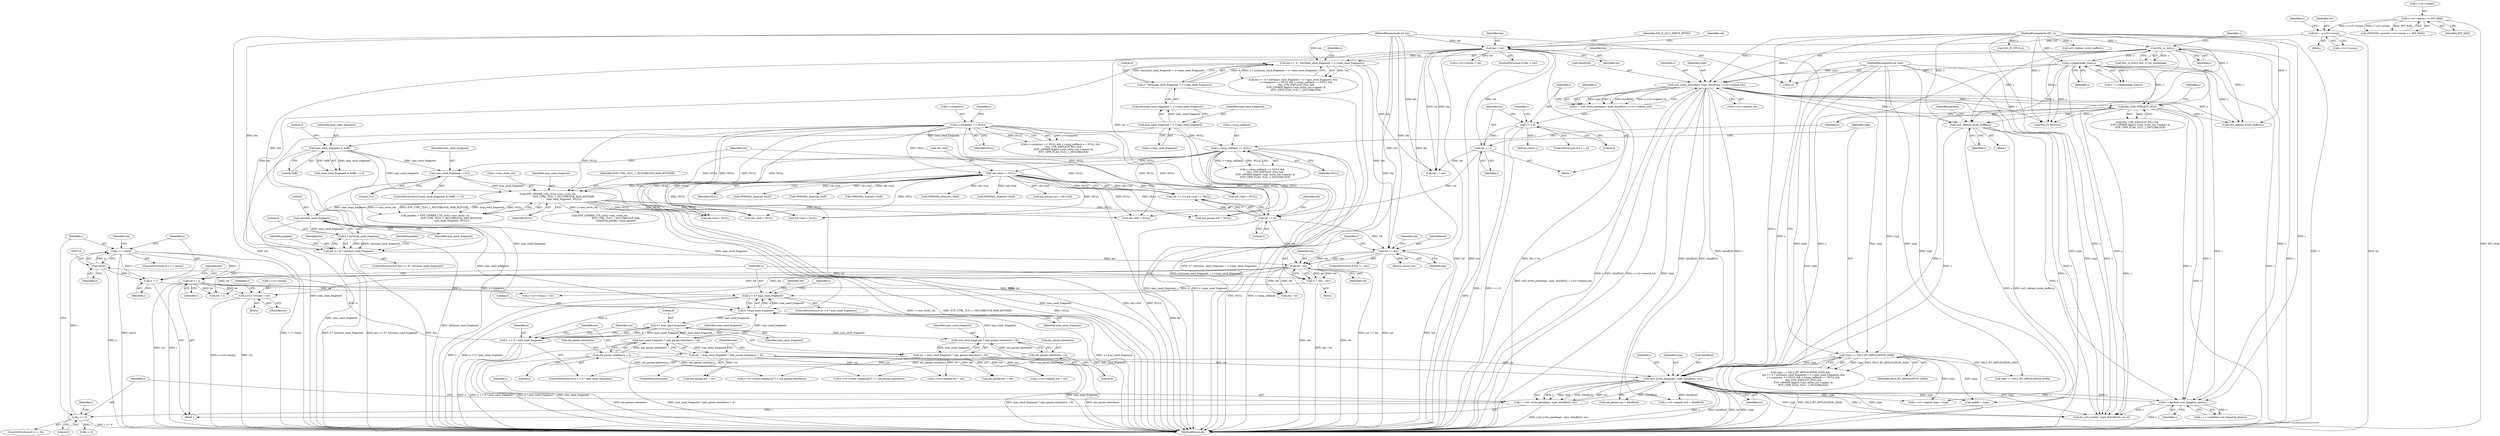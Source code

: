 digraph "0_openssl_77c77f0a1b9f15b869ca3342186dfbedd1119d0e@pointer" {
"1000416" [label="(Call,s->s3->wnum = tot)"];
"1000734" [label="(Call,tot += i)"];
"1000712" [label="(Call,i == (int)n)"];
"1000673" [label="(Call,i <= 0)"];
"1000662" [label="(Call,i = ssl3_write_pending(s, type, &buf[tot], nw))"];
"1000664" [label="(Call,ssl3_write_pending(s, type, &buf[tot], nw))"];
"1000178" [label="(Call,s->handshake_func(s))"];
"1000169" [label="(Call,SSL_in_init(s))"];
"1000117" [label="(MethodParameterIn,SSL *s)"];
"1000310" [label="(Call,ssl3_release_write_buffer(s))"];
"1000217" [label="(Call,ssl3_write_pending(s, type, &buf[tot], s->s3->wpend_tot))"];
"1000118" [label="(MethodParameterIn,int type)"];
"1000276" [label="(Call,SSL_USE_EXPLICIT_IV(s))"];
"1000409" [label="(Call,s->method->ssl_dispatch_alert(s))"];
"1000248" [label="(Call,type == SSL3_RT_APPLICATION_DATA)"];
"1000441" [label="(Call,nw = max_send_fragment * (mb_param.interleave = 4))"];
"1000443" [label="(Call,max_send_fragment * (mb_param.interleave = 4))"];
"1000428" [label="(Call,8 * max_send_fragment)"];
"1000386" [label="(Call,4 * max_send_fragment)"];
"1000292" [label="(Call,max_send_fragment & 0xfff)"];
"1000258" [label="(Call,max_send_fragment = s->max_send_fragment)"];
"1000433" [label="(Call,max_send_fragment * (mb_param.interleave = 8))"];
"1000435" [label="(Call,mb_param.interleave = 8)"];
"1000326" [label="(Call,(int)max_send_fragment)"];
"1000314" [label="(Call,EVP_CIPHER_CTX_ctrl(s->enc_write_ctx,\n                                          EVP_CTRL_TLS1_1_MULTIBLOCK_MAX_BUFSIZE,\n                                          max_send_fragment, NULL))"];
"1000296" [label="(Call,max_send_fragment -= 512)"];
"1000264" [label="(Call,s->compress == NULL)"];
"1000270" [label="(Call,s->msg_callback == NULL)"];
"1000304" [label="(Call,wb->buf == NULL)"];
"1000445" [label="(Call,mb_param.interleave = 4)"];
"1000431" [label="(Call,nw = max_send_fragment * (mb_param.interleave = 8))"];
"1000714" [label="(Call,(int)n)"];
"1000426" [label="(Call,n >= 8 * max_send_fragment)"];
"1000384" [label="(Call,n < 4 * max_send_fragment)"];
"1000376" [label="(Call,n = (len - tot))"];
"1000378" [label="(Call,len - tot)"];
"1000322" [label="(Call,len >= 8 * (int)max_send_fragment)"];
"1000252" [label="(Call,len >= 4 * (int)(max_send_fragment = s->max_send_fragment))"];
"1000198" [label="(Call,len < tot)"];
"1000120" [label="(MethodParameterIn,int len)"];
"1000153" [label="(Call,tot = s->s3->wnum)"];
"1000146" [label="(Call,s->s3->wnum <= INT_MAX)"];
"1000254" [label="(Call,4 * (int)(max_send_fragment = s->max_send_fragment))"];
"1000324" [label="(Call,8 * (int)max_send_fragment)"];
"1000361" [label="(Call,tot == len)"];
"1000301" [label="(Call,tot == 0)"];
"1000243" [label="(Call,tot += i)"];
"1000230" [label="(Call,i <= 0)"];
"1000215" [label="(Call,i = ssl3_write_pending(s, type, &buf[tot], s->s3->wpend_tot))"];
"1000731" [label="(Call,n -= i)"];
"1000241" [label="(Return,return i;)"];
"1000243" [label="(Call,tot += i)"];
"1000254" [label="(Call,4 * (int)(max_send_fragment = s->max_send_fragment))"];
"1000231" [label="(Identifier,i)"];
"1000269" [label="(Call,s->msg_callback == NULL &&\n        SSL_USE_EXPLICIT_IV(s) &&\n        EVP_CIPHER_flags(s->enc_write_ctx->cipher) &\n        EVP_CIPH_FLAG_TLS1_1_MULTIBLOCK)"];
"1000679" [label="(Call,i < 0)"];
"1000229" [label="(ControlStructure,if (i <= 0))"];
"1000383" [label="(ControlStructure,if (n < 4 * max_send_fragment))"];
"1000435" [label="(Call,mb_param.interleave = 8)"];
"1000321" [label="(ControlStructure,if (len >= 8 * (int)max_send_fragment))"];
"1000170" [label="(Identifier,s)"];
"1000200" [label="(Identifier,tot)"];
"1000152" [label="(Identifier,INT_MAX)"];
"1000314" [label="(Call,EVP_CIPHER_CTX_ctrl(s->enc_write_ctx,\n                                          EVP_CTRL_TLS1_1_MULTIBLOCK_MAX_BUFSIZE,\n                                          max_send_fragment, NULL))"];
"1000322" [label="(Call,len >= 8 * (int)max_send_fragment)"];
"1000256" [label="(Call,(int)(max_send_fragment = s->max_send_fragment))"];
"1000118" [label="(MethodParameterIn,int type)"];
"1000728" [label="(Call,tot + i)"];
"1000432" [label="(Identifier,nw)"];
"1000266" [label="(Identifier,s)"];
"1000734" [label="(Call,tot += i)"];
"1000722" [label="(Call,wb->buf = NULL)"];
"1000147" [label="(Call,s->s3->wnum)"];
"1000249" [label="(Identifier,type)"];
"1000442" [label="(Identifier,nw)"];
"1000672" [label="(ControlStructure,if (i <= 0))"];
"1000433" [label="(Call,max_send_fragment * (mb_param.interleave = 8))"];
"1000178" [label="(Call,s->handshake_func(s))"];
"1000199" [label="(Identifier,len)"];
"1000410" [label="(Identifier,s)"];
"1000305" [label="(Call,wb->buf)"];
"1000309" [label="(Block,)"];
"1000259" [label="(Identifier,max_send_fragment)"];
"1000234" [label="(Call,s->s3->wnum = tot)"];
"1000422" [label="(Identifier,tot)"];
"1000120" [label="(MethodParameterIn,int len)"];
"1000319" [label="(Identifier,max_send_fragment)"];
"1000718" [label="(Call,OPENSSL_free(wb->buf))"];
"1000424" [label="(Identifier,i)"];
"1000759" [label="(Call,len - tot)"];
"1000271" [label="(Call,s->msg_callback)"];
"1000311" [label="(Identifier,s)"];
"1000146" [label="(Call,s->s3->wnum <= INT_MAX)"];
"1000292" [label="(Call,max_send_fragment & 0xfff)"];
"1000219" [label="(Identifier,type)"];
"1000275" [label="(Call,SSL_USE_EXPLICIT_IV(s) &&\n        EVP_CIPHER_flags(s->enc_write_ctx->cipher) &\n        EVP_CIPH_FLAG_TLS1_1_MULTIBLOCK)"];
"1000445" [label="(Call,mb_param.interleave = 4)"];
"1000328" [label="(Identifier,max_send_fragment)"];
"1000176" [label="(Call,i = s->handshake_func(s))"];
"1000394" [label="(Call,wb->buf = NULL)"];
"1000377" [label="(Identifier,n)"];
"1000589" [label="(Call,s->s3->write_sequence[7] < mb_param.interleave)"];
"1000323" [label="(Identifier,len)"];
"1000230" [label="(Call,i <= 0)"];
"1000310" [label="(Call,ssl3_release_write_buffer(s))"];
"1000536" [label="(Call,wb->buf = NULL)"];
"1000665" [label="(Identifier,s)"];
"1000666" [label="(Identifier,type)"];
"1000403" [label="(Identifier,s)"];
"1000179" [label="(Identifier,s)"];
"1000245" [label="(Identifier,i)"];
"1000753" [label="(Call,ssl3_release_write_buffer(s))"];
"1000446" [label="(Call,mb_param.interleave)"];
"1000303" [label="(Literal,0)"];
"1000173" [label="(Identifier,s)"];
"1000325" [label="(Literal,8)"];
"1000712" [label="(Call,i == (int)n)"];
"1000451" [label="(Identifier,aad)"];
"1000407" [label="(Call,i = s->method->ssl_dispatch_alert(s))"];
"1000434" [label="(Identifier,max_send_fragment)"];
"1000638" [label="(Call,s->s3->wpend_buf = &buf[tot])"];
"1000313" [label="(Identifier,packlen)"];
"1000203" [label="(Identifier,SSL_F_SSL3_WRITE_BYTES)"];
"1000244" [label="(Identifier,tot)"];
"1000732" [label="(Identifier,n)"];
"1000429" [label="(Literal,8)"];
"1000264" [label="(Call,s->compress == NULL)"];
"1000440" [label="(ControlStructure,else)"];
"1000334" [label="(Identifier,packlen)"];
"1000713" [label="(Identifier,i)"];
"1000304" [label="(Call,wb->buf == NULL)"];
"1000302" [label="(Identifier,tot)"];
"1000308" [label="(Identifier,NULL)"];
"1000216" [label="(Identifier,i)"];
"1000430" [label="(Identifier,max_send_fragment)"];
"1000247" [label="(Call,type == SSL3_RT_APPLICATION_DATA &&\n        len >= 4 * (int)(max_send_fragment = s->max_send_fragment) &&\n        s->compress == NULL && s->msg_callback == NULL &&\n        SSL_USE_EXPLICIT_IV(s) &&\n        EVP_CIPHER_flags(s->enc_write_ctx->cipher) &\n        EVP_CIPH_FLAG_TLS1_1_MULTIBLOCK)"];
"1000291" [label="(Call,(max_send_fragment & 0xfff) == 0)"];
"1000367" [label="(Identifier,wb)"];
"1000277" [label="(Identifier,s)"];
"1000117" [label="(MethodParameterIn,SSL *s)"];
"1000711" [label="(ControlStructure,if (i == (int)n))"];
"1000250" [label="(Identifier,SSL3_RT_APPLICATION_DATA)"];
"1000376" [label="(Call,n = (len - tot))"];
"1000268" [label="(Identifier,NULL)"];
"1000532" [label="(Call,OPENSSL_free(wb->buf))"];
"1000392" [label="(Identifier,wb)"];
"1000301" [label="(Call,tot == 0)"];
"1000441" [label="(Call,nw = max_send_fragment * (mb_param.interleave = 4))"];
"1000260" [label="(Call,s->max_send_fragment)"];
"1000380" [label="(Identifier,tot)"];
"1000232" [label="(Literal,0)"];
"1000251" [label="(Call,len >= 4 * (int)(max_send_fragment = s->max_send_fragment) &&\n        s->compress == NULL && s->msg_callback == NULL &&\n        SSL_USE_EXPLICIT_IV(s) &&\n        EVP_CIPHER_flags(s->enc_write_ctx->cipher) &\n        EVP_CIPH_FLAG_TLS1_1_MULTIBLOCK)"];
"1000736" [label="(Identifier,i)"];
"1000739" [label="(Call,tot == len)"];
"1000318" [label="(Identifier,EVP_CTRL_TLS1_1_MULTIBLOCK_MAX_BUFSIZE)"];
"1000662" [label="(Call,i = ssl3_write_pending(s, type, &buf[tot], nw))"];
"1000324" [label="(Call,8 * (int)max_send_fragment)"];
"1000716" [label="(Identifier,n)"];
"1000693" [label="(Call,OPENSSL_free(wb->buf))"];
"1000270" [label="(Call,s->msg_callback == NULL)"];
"1000781" [label="(Call,do_ssl3_write(s, type, &(buf[tot]), nw, 0))"];
"1000842" [label="(Call,SSL_IS_DTLS(s))"];
"1000493" [label="(Call,mb_param.out = NULL)"];
"1000363" [label="(Identifier,len)"];
"1000680" [label="(Identifier,i)"];
"1000458" [label="(Call,aad[8] = type)"];
"1000444" [label="(Identifier,max_send_fragment)"];
"1000542" [label="(Call,mb_param.out = wb->buf)"];
"1000856" [label="(MethodReturn,int)"];
"1000385" [label="(Identifier,n)"];
"1000751" [label="(Call,SSL_IS_DTLS(s))"];
"1000198" [label="(Call,len < tot)"];
"1000426" [label="(Call,n >= 8 * max_send_fragment)"];
"1000154" [label="(Identifier,tot)"];
"1000315" [label="(Call,s->enc_write_ctx)"];
"1000731" [label="(Call,n -= i)"];
"1000379" [label="(Identifier,len)"];
"1000664" [label="(Call,ssl3_write_pending(s, type, &buf[tot], nw))"];
"1000330" [label="(Identifier,packlen)"];
"1000362" [label="(Identifier,tot)"];
"1000215" [label="(Call,i = ssl3_write_pending(s, type, &buf[tot], s->s3->wpend_tot))"];
"1000306" [label="(Identifier,wb)"];
"1000326" [label="(Call,(int)max_send_fragment)"];
"1000631" [label="(Call,s->s3->wpend_tot = nw)"];
"1000153" [label="(Call,tot = s->s3->wnum)"];
"1000549" [label="(Call,mb_param.inp = &buf[tot])"];
"1000217" [label="(Call,ssl3_write_pending(s, type, &buf[tot], s->s3->wpend_tot))"];
"1000121" [label="(Block,)"];
"1000295" [label="(Literal,0)"];
"1000417" [label="(Call,s->s3->wnum)"];
"1000265" [label="(Call,s->compress)"];
"1000360" [label="(ControlStructure,if (tot == len))"];
"1000155" [label="(Call,s->s3->wnum)"];
"1000431" [label="(Call,nw = max_send_fragment * (mb_param.interleave = 8))"];
"1000220" [label="(Call,&buf[tot])"];
"1000384" [label="(Call,n < 4 * max_send_fragment)"];
"1000733" [label="(Identifier,i)"];
"1000382" [label="(Block,)"];
"1000697" [label="(Call,wb->buf = NULL)"];
"1000168" [label="(Call,SSL_in_init(s) && !s->in_handshake)"];
"1000297" [label="(Identifier,max_send_fragment)"];
"1000390" [label="(Call,OPENSSL_free(wb->buf))"];
"1000298" [label="(Literal,512)"];
"1000272" [label="(Identifier,s)"];
"1000258" [label="(Call,max_send_fragment = s->max_send_fragment)"];
"1000674" [label="(Identifier,i)"];
"1000290" [label="(ControlStructure,if ((max_send_fragment & 0xfff) == 0))"];
"1000300" [label="(Call,tot == 0 || wb->buf == NULL)"];
"1000197" [label="(ControlStructure,if (len < tot))"];
"1000655" [label="(Call,s->s3->wpend_ret = nw)"];
"1000428" [label="(Call,8 * max_send_fragment)"];
"1000276" [label="(Call,SSL_USE_EXPLICIT_IV(s))"];
"1000648" [label="(Call,s->s3->wpend_type = type)"];
"1000237" [label="(Identifier,s)"];
"1000169" [label="(Call,SSL_in_init(s))"];
"1000296" [label="(Call,max_send_fragment -= 512)"];
"1000436" [label="(Call,mb_param.interleave)"];
"1000671" [label="(Identifier,nw)"];
"1000145" [label="(Call,OPENSSL_assert(s->s3->wnum <= INT_MAX))"];
"1000415" [label="(Block,)"];
"1000388" [label="(Identifier,max_send_fragment)"];
"1000263" [label="(Call,s->compress == NULL && s->msg_callback == NULL &&\n        SSL_USE_EXPLICIT_IV(s) &&\n        EVP_CIPHER_flags(s->enc_write_ctx->cipher) &\n        EVP_CIPH_FLAG_TLS1_1_MULTIBLOCK)"];
"1000274" [label="(Identifier,NULL)"];
"1000218" [label="(Identifier,s)"];
"1000214" [label="(Block,)"];
"1000293" [label="(Identifier,max_send_fragment)"];
"1000735" [label="(Identifier,tot)"];
"1000248" [label="(Call,type == SSL3_RT_APPLICATION_DATA)"];
"1000387" [label="(Literal,4)"];
"1000365" [label="(Call,OPENSSL_free(wb->buf))"];
"1000286" [label="(Block,)"];
"1000386" [label="(Call,4 * max_send_fragment)"];
"1000252" [label="(Call,len >= 4 * (int)(max_send_fragment = s->max_send_fragment))"];
"1000361" [label="(Call,tot == len)"];
"1000667" [label="(Call,&buf[tot])"];
"1000224" [label="(Call,s->s3->wpend_tot)"];
"1000294" [label="(Literal,0xfff)"];
"1000427" [label="(Identifier,n)"];
"1000425" [label="(ControlStructure,if (n >= 8 * max_send_fragment))"];
"1000369" [label="(Call,wb->buf = NULL)"];
"1000557" [label="(Call,mb_param.len = nw)"];
"1000663" [label="(Identifier,i)"];
"1000673" [label="(Call,i <= 0)"];
"1000253" [label="(Identifier,len)"];
"1000374" [label="(Return,return tot;)"];
"1000503" [label="(Call,mb_param.len = nw)"];
"1000844" [label="(Call,ssl3_release_write_buffer(s))"];
"1000510" [label="(Call,EVP_CIPHER_CTX_ctrl(s->enc_write_ctx,\n                                          EVP_CTRL_TLS1_1_MULTIBLOCK_AAD,\n                                          sizeof(mb_param), &mb_param))"];
"1000312" [label="(Call,packlen = EVP_CIPHER_CTX_ctrl(s->enc_write_ctx,\n                                          EVP_CTRL_TLS1_1_MULTIBLOCK_MAX_BUFSIZE,\n                                          max_send_fragment, NULL))"];
"1000449" [label="(Literal,4)"];
"1000416" [label="(Call,s->s3->wnum = tot)"];
"1000282" [label="(Identifier,s)"];
"1000439" [label="(Literal,8)"];
"1000378" [label="(Call,len - tot)"];
"1000409" [label="(Call,s->method->ssl_dispatch_alert(s))"];
"1000812" [label="(Call,type == SSL3_RT_APPLICATION_DATA)"];
"1000320" [label="(Identifier,NULL)"];
"1000714" [label="(Call,(int)n)"];
"1000675" [label="(Literal,0)"];
"1000702" [label="(Call,s->s3->wnum = tot)"];
"1000577" [label="(Call,s->s3->write_sequence[7] += mb_param.interleave)"];
"1000443" [label="(Call,max_send_fragment * (mb_param.interleave = 4))"];
"1000720" [label="(Identifier,wb)"];
"1000255" [label="(Literal,4)"];
"1000211" [label="(Identifier,wb)"];
"1000163" [label="(Identifier,s)"];
"1000416" -> "1000415"  [label="AST: "];
"1000416" -> "1000422"  [label="CFG: "];
"1000417" -> "1000416"  [label="AST: "];
"1000422" -> "1000416"  [label="AST: "];
"1000424" -> "1000416"  [label="CFG: "];
"1000416" -> "1000856"  [label="DDG: tot"];
"1000416" -> "1000856"  [label="DDG: s->s3->wnum"];
"1000734" -> "1000416"  [label="DDG: tot"];
"1000378" -> "1000416"  [label="DDG: tot"];
"1000734" -> "1000382"  [label="AST: "];
"1000734" -> "1000736"  [label="CFG: "];
"1000735" -> "1000734"  [label="AST: "];
"1000736" -> "1000734"  [label="AST: "];
"1000385" -> "1000734"  [label="CFG: "];
"1000734" -> "1000856"  [label="DDG: tot"];
"1000734" -> "1000856"  [label="DDG: i"];
"1000734" -> "1000702"  [label="DDG: tot"];
"1000734" -> "1000728"  [label="DDG: tot"];
"1000712" -> "1000734"  [label="DDG: i"];
"1000378" -> "1000734"  [label="DDG: tot"];
"1000734" -> "1000759"  [label="DDG: tot"];
"1000712" -> "1000711"  [label="AST: "];
"1000712" -> "1000714"  [label="CFG: "];
"1000713" -> "1000712"  [label="AST: "];
"1000714" -> "1000712"  [label="AST: "];
"1000720" -> "1000712"  [label="CFG: "];
"1000732" -> "1000712"  [label="CFG: "];
"1000712" -> "1000856"  [label="DDG: (int)n"];
"1000712" -> "1000856"  [label="DDG: i == (int)n"];
"1000673" -> "1000712"  [label="DDG: i"];
"1000714" -> "1000712"  [label="DDG: n"];
"1000712" -> "1000728"  [label="DDG: i"];
"1000712" -> "1000731"  [label="DDG: i"];
"1000673" -> "1000672"  [label="AST: "];
"1000673" -> "1000675"  [label="CFG: "];
"1000674" -> "1000673"  [label="AST: "];
"1000675" -> "1000673"  [label="AST: "];
"1000680" -> "1000673"  [label="CFG: "];
"1000713" -> "1000673"  [label="CFG: "];
"1000673" -> "1000856"  [label="DDG: i <= 0"];
"1000662" -> "1000673"  [label="DDG: i"];
"1000673" -> "1000679"  [label="DDG: i"];
"1000662" -> "1000382"  [label="AST: "];
"1000662" -> "1000664"  [label="CFG: "];
"1000663" -> "1000662"  [label="AST: "];
"1000664" -> "1000662"  [label="AST: "];
"1000674" -> "1000662"  [label="CFG: "];
"1000662" -> "1000856"  [label="DDG: ssl3_write_pending(s, type, &buf[tot], nw)"];
"1000664" -> "1000662"  [label="DDG: s"];
"1000664" -> "1000662"  [label="DDG: type"];
"1000664" -> "1000662"  [label="DDG: &buf[tot]"];
"1000664" -> "1000662"  [label="DDG: nw"];
"1000664" -> "1000671"  [label="CFG: "];
"1000665" -> "1000664"  [label="AST: "];
"1000666" -> "1000664"  [label="AST: "];
"1000667" -> "1000664"  [label="AST: "];
"1000671" -> "1000664"  [label="AST: "];
"1000664" -> "1000856"  [label="DDG: nw"];
"1000664" -> "1000856"  [label="DDG: type"];
"1000664" -> "1000856"  [label="DDG: s"];
"1000664" -> "1000856"  [label="DDG: &buf[tot]"];
"1000664" -> "1000409"  [label="DDG: s"];
"1000664" -> "1000458"  [label="DDG: type"];
"1000664" -> "1000549"  [label="DDG: &buf[tot]"];
"1000664" -> "1000638"  [label="DDG: &buf[tot]"];
"1000664" -> "1000648"  [label="DDG: type"];
"1000178" -> "1000664"  [label="DDG: s"];
"1000310" -> "1000664"  [label="DDG: s"];
"1000217" -> "1000664"  [label="DDG: s"];
"1000217" -> "1000664"  [label="DDG: &buf[tot]"];
"1000409" -> "1000664"  [label="DDG: s"];
"1000276" -> "1000664"  [label="DDG: s"];
"1000169" -> "1000664"  [label="DDG: s"];
"1000117" -> "1000664"  [label="DDG: s"];
"1000118" -> "1000664"  [label="DDG: type"];
"1000248" -> "1000664"  [label="DDG: type"];
"1000441" -> "1000664"  [label="DDG: nw"];
"1000431" -> "1000664"  [label="DDG: nw"];
"1000664" -> "1000781"  [label="DDG: s"];
"1000664" -> "1000781"  [label="DDG: type"];
"1000178" -> "1000176"  [label="AST: "];
"1000178" -> "1000179"  [label="CFG: "];
"1000179" -> "1000178"  [label="AST: "];
"1000176" -> "1000178"  [label="CFG: "];
"1000178" -> "1000856"  [label="DDG: s"];
"1000178" -> "1000176"  [label="DDG: s"];
"1000169" -> "1000178"  [label="DDG: s"];
"1000117" -> "1000178"  [label="DDG: s"];
"1000178" -> "1000217"  [label="DDG: s"];
"1000178" -> "1000276"  [label="DDG: s"];
"1000178" -> "1000310"  [label="DDG: s"];
"1000178" -> "1000409"  [label="DDG: s"];
"1000178" -> "1000751"  [label="DDG: s"];
"1000178" -> "1000753"  [label="DDG: s"];
"1000178" -> "1000781"  [label="DDG: s"];
"1000169" -> "1000168"  [label="AST: "];
"1000169" -> "1000170"  [label="CFG: "];
"1000170" -> "1000169"  [label="AST: "];
"1000173" -> "1000169"  [label="CFG: "];
"1000168" -> "1000169"  [label="CFG: "];
"1000169" -> "1000856"  [label="DDG: s"];
"1000169" -> "1000168"  [label="DDG: s"];
"1000117" -> "1000169"  [label="DDG: s"];
"1000169" -> "1000217"  [label="DDG: s"];
"1000169" -> "1000276"  [label="DDG: s"];
"1000169" -> "1000310"  [label="DDG: s"];
"1000169" -> "1000409"  [label="DDG: s"];
"1000169" -> "1000751"  [label="DDG: s"];
"1000169" -> "1000753"  [label="DDG: s"];
"1000169" -> "1000781"  [label="DDG: s"];
"1000117" -> "1000116"  [label="AST: "];
"1000117" -> "1000856"  [label="DDG: s"];
"1000117" -> "1000217"  [label="DDG: s"];
"1000117" -> "1000276"  [label="DDG: s"];
"1000117" -> "1000310"  [label="DDG: s"];
"1000117" -> "1000409"  [label="DDG: s"];
"1000117" -> "1000751"  [label="DDG: s"];
"1000117" -> "1000753"  [label="DDG: s"];
"1000117" -> "1000781"  [label="DDG: s"];
"1000117" -> "1000842"  [label="DDG: s"];
"1000117" -> "1000844"  [label="DDG: s"];
"1000310" -> "1000309"  [label="AST: "];
"1000310" -> "1000311"  [label="CFG: "];
"1000311" -> "1000310"  [label="AST: "];
"1000313" -> "1000310"  [label="CFG: "];
"1000310" -> "1000856"  [label="DDG: ssl3_release_write_buffer(s)"];
"1000310" -> "1000856"  [label="DDG: s"];
"1000217" -> "1000310"  [label="DDG: s"];
"1000276" -> "1000310"  [label="DDG: s"];
"1000310" -> "1000409"  [label="DDG: s"];
"1000310" -> "1000781"  [label="DDG: s"];
"1000217" -> "1000215"  [label="AST: "];
"1000217" -> "1000224"  [label="CFG: "];
"1000218" -> "1000217"  [label="AST: "];
"1000219" -> "1000217"  [label="AST: "];
"1000220" -> "1000217"  [label="AST: "];
"1000224" -> "1000217"  [label="AST: "];
"1000215" -> "1000217"  [label="CFG: "];
"1000217" -> "1000856"  [label="DDG: type"];
"1000217" -> "1000856"  [label="DDG: s"];
"1000217" -> "1000856"  [label="DDG: &buf[tot]"];
"1000217" -> "1000856"  [label="DDG: s->s3->wpend_tot"];
"1000217" -> "1000215"  [label="DDG: s"];
"1000217" -> "1000215"  [label="DDG: type"];
"1000217" -> "1000215"  [label="DDG: &buf[tot]"];
"1000217" -> "1000215"  [label="DDG: s->s3->wpend_tot"];
"1000118" -> "1000217"  [label="DDG: type"];
"1000217" -> "1000248"  [label="DDG: type"];
"1000217" -> "1000276"  [label="DDG: s"];
"1000217" -> "1000409"  [label="DDG: s"];
"1000217" -> "1000549"  [label="DDG: &buf[tot]"];
"1000217" -> "1000638"  [label="DDG: &buf[tot]"];
"1000217" -> "1000751"  [label="DDG: s"];
"1000217" -> "1000753"  [label="DDG: s"];
"1000217" -> "1000781"  [label="DDG: s"];
"1000118" -> "1000116"  [label="AST: "];
"1000118" -> "1000856"  [label="DDG: type"];
"1000118" -> "1000248"  [label="DDG: type"];
"1000118" -> "1000458"  [label="DDG: type"];
"1000118" -> "1000648"  [label="DDG: type"];
"1000118" -> "1000781"  [label="DDG: type"];
"1000118" -> "1000812"  [label="DDG: type"];
"1000276" -> "1000275"  [label="AST: "];
"1000276" -> "1000277"  [label="CFG: "];
"1000277" -> "1000276"  [label="AST: "];
"1000282" -> "1000276"  [label="CFG: "];
"1000275" -> "1000276"  [label="CFG: "];
"1000276" -> "1000856"  [label="DDG: s"];
"1000276" -> "1000275"  [label="DDG: s"];
"1000276" -> "1000409"  [label="DDG: s"];
"1000276" -> "1000751"  [label="DDG: s"];
"1000276" -> "1000753"  [label="DDG: s"];
"1000276" -> "1000781"  [label="DDG: s"];
"1000409" -> "1000407"  [label="AST: "];
"1000409" -> "1000410"  [label="CFG: "];
"1000410" -> "1000409"  [label="AST: "];
"1000407" -> "1000409"  [label="CFG: "];
"1000409" -> "1000856"  [label="DDG: s"];
"1000409" -> "1000407"  [label="DDG: s"];
"1000409" -> "1000781"  [label="DDG: s"];
"1000248" -> "1000247"  [label="AST: "];
"1000248" -> "1000250"  [label="CFG: "];
"1000249" -> "1000248"  [label="AST: "];
"1000250" -> "1000248"  [label="AST: "];
"1000253" -> "1000248"  [label="CFG: "];
"1000247" -> "1000248"  [label="CFG: "];
"1000248" -> "1000856"  [label="DDG: SSL3_RT_APPLICATION_DATA"];
"1000248" -> "1000856"  [label="DDG: type"];
"1000248" -> "1000247"  [label="DDG: type"];
"1000248" -> "1000247"  [label="DDG: SSL3_RT_APPLICATION_DATA"];
"1000248" -> "1000458"  [label="DDG: type"];
"1000248" -> "1000648"  [label="DDG: type"];
"1000248" -> "1000781"  [label="DDG: type"];
"1000248" -> "1000812"  [label="DDG: SSL3_RT_APPLICATION_DATA"];
"1000441" -> "1000440"  [label="AST: "];
"1000441" -> "1000443"  [label="CFG: "];
"1000442" -> "1000441"  [label="AST: "];
"1000443" -> "1000441"  [label="AST: "];
"1000451" -> "1000441"  [label="CFG: "];
"1000441" -> "1000856"  [label="DDG: max_send_fragment * (mb_param.interleave = 4)"];
"1000443" -> "1000441"  [label="DDG: max_send_fragment"];
"1000441" -> "1000503"  [label="DDG: nw"];
"1000441" -> "1000557"  [label="DDG: nw"];
"1000441" -> "1000631"  [label="DDG: nw"];
"1000441" -> "1000655"  [label="DDG: nw"];
"1000443" -> "1000445"  [label="CFG: "];
"1000444" -> "1000443"  [label="AST: "];
"1000445" -> "1000443"  [label="AST: "];
"1000443" -> "1000856"  [label="DDG: max_send_fragment"];
"1000443" -> "1000386"  [label="DDG: max_send_fragment"];
"1000428" -> "1000443"  [label="DDG: max_send_fragment"];
"1000445" -> "1000443"  [label="DDG: mb_param.interleave"];
"1000428" -> "1000426"  [label="AST: "];
"1000428" -> "1000430"  [label="CFG: "];
"1000429" -> "1000428"  [label="AST: "];
"1000430" -> "1000428"  [label="AST: "];
"1000426" -> "1000428"  [label="CFG: "];
"1000428" -> "1000426"  [label="DDG: 8"];
"1000428" -> "1000426"  [label="DDG: max_send_fragment"];
"1000386" -> "1000428"  [label="DDG: max_send_fragment"];
"1000428" -> "1000433"  [label="DDG: max_send_fragment"];
"1000386" -> "1000384"  [label="AST: "];
"1000386" -> "1000388"  [label="CFG: "];
"1000387" -> "1000386"  [label="AST: "];
"1000388" -> "1000386"  [label="AST: "];
"1000384" -> "1000386"  [label="CFG: "];
"1000386" -> "1000856"  [label="DDG: max_send_fragment"];
"1000386" -> "1000384"  [label="DDG: 4"];
"1000386" -> "1000384"  [label="DDG: max_send_fragment"];
"1000292" -> "1000386"  [label="DDG: max_send_fragment"];
"1000433" -> "1000386"  [label="DDG: max_send_fragment"];
"1000326" -> "1000386"  [label="DDG: max_send_fragment"];
"1000296" -> "1000386"  [label="DDG: max_send_fragment"];
"1000292" -> "1000291"  [label="AST: "];
"1000292" -> "1000294"  [label="CFG: "];
"1000293" -> "1000292"  [label="AST: "];
"1000294" -> "1000292"  [label="AST: "];
"1000295" -> "1000292"  [label="CFG: "];
"1000292" -> "1000856"  [label="DDG: max_send_fragment"];
"1000292" -> "1000291"  [label="DDG: max_send_fragment"];
"1000292" -> "1000291"  [label="DDG: 0xfff"];
"1000258" -> "1000292"  [label="DDG: max_send_fragment"];
"1000292" -> "1000296"  [label="DDG: max_send_fragment"];
"1000292" -> "1000314"  [label="DDG: max_send_fragment"];
"1000258" -> "1000256"  [label="AST: "];
"1000258" -> "1000260"  [label="CFG: "];
"1000259" -> "1000258"  [label="AST: "];
"1000260" -> "1000258"  [label="AST: "];
"1000256" -> "1000258"  [label="CFG: "];
"1000258" -> "1000856"  [label="DDG: max_send_fragment"];
"1000258" -> "1000856"  [label="DDG: s->max_send_fragment"];
"1000258" -> "1000256"  [label="DDG: max_send_fragment"];
"1000433" -> "1000431"  [label="AST: "];
"1000433" -> "1000435"  [label="CFG: "];
"1000434" -> "1000433"  [label="AST: "];
"1000435" -> "1000433"  [label="AST: "];
"1000431" -> "1000433"  [label="CFG: "];
"1000433" -> "1000856"  [label="DDG: max_send_fragment"];
"1000433" -> "1000431"  [label="DDG: max_send_fragment"];
"1000435" -> "1000433"  [label="DDG: mb_param.interleave"];
"1000435" -> "1000439"  [label="CFG: "];
"1000436" -> "1000435"  [label="AST: "];
"1000439" -> "1000435"  [label="AST: "];
"1000435" -> "1000856"  [label="DDG: mb_param.interleave"];
"1000435" -> "1000577"  [label="DDG: mb_param.interleave"];
"1000435" -> "1000589"  [label="DDG: mb_param.interleave"];
"1000326" -> "1000324"  [label="AST: "];
"1000326" -> "1000328"  [label="CFG: "];
"1000327" -> "1000326"  [label="AST: "];
"1000328" -> "1000326"  [label="AST: "];
"1000324" -> "1000326"  [label="CFG: "];
"1000326" -> "1000856"  [label="DDG: max_send_fragment"];
"1000326" -> "1000324"  [label="DDG: max_send_fragment"];
"1000314" -> "1000326"  [label="DDG: max_send_fragment"];
"1000314" -> "1000312"  [label="AST: "];
"1000314" -> "1000320"  [label="CFG: "];
"1000315" -> "1000314"  [label="AST: "];
"1000318" -> "1000314"  [label="AST: "];
"1000319" -> "1000314"  [label="AST: "];
"1000320" -> "1000314"  [label="AST: "];
"1000312" -> "1000314"  [label="CFG: "];
"1000314" -> "1000856"  [label="DDG: s->enc_write_ctx"];
"1000314" -> "1000856"  [label="DDG: EVP_CTRL_TLS1_1_MULTIBLOCK_MAX_BUFSIZE"];
"1000314" -> "1000856"  [label="DDG: NULL"];
"1000314" -> "1000312"  [label="DDG: s->enc_write_ctx"];
"1000314" -> "1000312"  [label="DDG: EVP_CTRL_TLS1_1_MULTIBLOCK_MAX_BUFSIZE"];
"1000314" -> "1000312"  [label="DDG: max_send_fragment"];
"1000314" -> "1000312"  [label="DDG: NULL"];
"1000296" -> "1000314"  [label="DDG: max_send_fragment"];
"1000264" -> "1000314"  [label="DDG: NULL"];
"1000270" -> "1000314"  [label="DDG: NULL"];
"1000304" -> "1000314"  [label="DDG: NULL"];
"1000314" -> "1000394"  [label="DDG: NULL"];
"1000314" -> "1000493"  [label="DDG: NULL"];
"1000314" -> "1000510"  [label="DDG: s->enc_write_ctx"];
"1000314" -> "1000536"  [label="DDG: NULL"];
"1000314" -> "1000697"  [label="DDG: NULL"];
"1000314" -> "1000722"  [label="DDG: NULL"];
"1000296" -> "1000290"  [label="AST: "];
"1000296" -> "1000298"  [label="CFG: "];
"1000297" -> "1000296"  [label="AST: "];
"1000298" -> "1000296"  [label="AST: "];
"1000302" -> "1000296"  [label="CFG: "];
"1000296" -> "1000856"  [label="DDG: max_send_fragment"];
"1000264" -> "1000263"  [label="AST: "];
"1000264" -> "1000268"  [label="CFG: "];
"1000265" -> "1000264"  [label="AST: "];
"1000268" -> "1000264"  [label="AST: "];
"1000272" -> "1000264"  [label="CFG: "];
"1000263" -> "1000264"  [label="CFG: "];
"1000264" -> "1000856"  [label="DDG: s->compress"];
"1000264" -> "1000856"  [label="DDG: NULL"];
"1000264" -> "1000263"  [label="DDG: s->compress"];
"1000264" -> "1000263"  [label="DDG: NULL"];
"1000264" -> "1000270"  [label="DDG: NULL"];
"1000264" -> "1000304"  [label="DDG: NULL"];
"1000264" -> "1000369"  [label="DDG: NULL"];
"1000264" -> "1000394"  [label="DDG: NULL"];
"1000264" -> "1000493"  [label="DDG: NULL"];
"1000264" -> "1000536"  [label="DDG: NULL"];
"1000264" -> "1000697"  [label="DDG: NULL"];
"1000264" -> "1000722"  [label="DDG: NULL"];
"1000270" -> "1000269"  [label="AST: "];
"1000270" -> "1000274"  [label="CFG: "];
"1000271" -> "1000270"  [label="AST: "];
"1000274" -> "1000270"  [label="AST: "];
"1000277" -> "1000270"  [label="CFG: "];
"1000269" -> "1000270"  [label="CFG: "];
"1000270" -> "1000856"  [label="DDG: NULL"];
"1000270" -> "1000856"  [label="DDG: s->msg_callback"];
"1000270" -> "1000269"  [label="DDG: s->msg_callback"];
"1000270" -> "1000269"  [label="DDG: NULL"];
"1000270" -> "1000304"  [label="DDG: NULL"];
"1000270" -> "1000369"  [label="DDG: NULL"];
"1000270" -> "1000394"  [label="DDG: NULL"];
"1000270" -> "1000493"  [label="DDG: NULL"];
"1000270" -> "1000536"  [label="DDG: NULL"];
"1000270" -> "1000697"  [label="DDG: NULL"];
"1000270" -> "1000722"  [label="DDG: NULL"];
"1000304" -> "1000300"  [label="AST: "];
"1000304" -> "1000308"  [label="CFG: "];
"1000305" -> "1000304"  [label="AST: "];
"1000308" -> "1000304"  [label="AST: "];
"1000300" -> "1000304"  [label="CFG: "];
"1000304" -> "1000856"  [label="DDG: wb->buf"];
"1000304" -> "1000856"  [label="DDG: NULL"];
"1000304" -> "1000300"  [label="DDG: wb->buf"];
"1000304" -> "1000300"  [label="DDG: NULL"];
"1000304" -> "1000365"  [label="DDG: wb->buf"];
"1000304" -> "1000369"  [label="DDG: NULL"];
"1000304" -> "1000390"  [label="DDG: wb->buf"];
"1000304" -> "1000394"  [label="DDG: NULL"];
"1000304" -> "1000493"  [label="DDG: NULL"];
"1000304" -> "1000532"  [label="DDG: wb->buf"];
"1000304" -> "1000536"  [label="DDG: NULL"];
"1000304" -> "1000542"  [label="DDG: wb->buf"];
"1000304" -> "1000693"  [label="DDG: wb->buf"];
"1000304" -> "1000697"  [label="DDG: NULL"];
"1000304" -> "1000718"  [label="DDG: wb->buf"];
"1000304" -> "1000722"  [label="DDG: NULL"];
"1000445" -> "1000449"  [label="CFG: "];
"1000446" -> "1000445"  [label="AST: "];
"1000449" -> "1000445"  [label="AST: "];
"1000445" -> "1000856"  [label="DDG: mb_param.interleave"];
"1000445" -> "1000577"  [label="DDG: mb_param.interleave"];
"1000445" -> "1000589"  [label="DDG: mb_param.interleave"];
"1000431" -> "1000425"  [label="AST: "];
"1000432" -> "1000431"  [label="AST: "];
"1000451" -> "1000431"  [label="CFG: "];
"1000431" -> "1000856"  [label="DDG: max_send_fragment * (mb_param.interleave = 8)"];
"1000431" -> "1000503"  [label="DDG: nw"];
"1000431" -> "1000557"  [label="DDG: nw"];
"1000431" -> "1000631"  [label="DDG: nw"];
"1000431" -> "1000655"  [label="DDG: nw"];
"1000714" -> "1000716"  [label="CFG: "];
"1000715" -> "1000714"  [label="AST: "];
"1000716" -> "1000714"  [label="AST: "];
"1000714" -> "1000856"  [label="DDG: n"];
"1000426" -> "1000714"  [label="DDG: n"];
"1000714" -> "1000731"  [label="DDG: n"];
"1000426" -> "1000425"  [label="AST: "];
"1000427" -> "1000426"  [label="AST: "];
"1000432" -> "1000426"  [label="CFG: "];
"1000442" -> "1000426"  [label="CFG: "];
"1000426" -> "1000856"  [label="DDG: 8 * max_send_fragment"];
"1000426" -> "1000856"  [label="DDG: n"];
"1000426" -> "1000856"  [label="DDG: n >= 8 * max_send_fragment"];
"1000384" -> "1000426"  [label="DDG: n"];
"1000384" -> "1000383"  [label="AST: "];
"1000385" -> "1000384"  [label="AST: "];
"1000392" -> "1000384"  [label="CFG: "];
"1000403" -> "1000384"  [label="CFG: "];
"1000384" -> "1000856"  [label="DDG: n < 4 * max_send_fragment"];
"1000384" -> "1000856"  [label="DDG: 4 * max_send_fragment"];
"1000384" -> "1000856"  [label="DDG: n"];
"1000376" -> "1000384"  [label="DDG: n"];
"1000731" -> "1000384"  [label="DDG: n"];
"1000376" -> "1000286"  [label="AST: "];
"1000376" -> "1000378"  [label="CFG: "];
"1000377" -> "1000376"  [label="AST: "];
"1000378" -> "1000376"  [label="AST: "];
"1000385" -> "1000376"  [label="CFG: "];
"1000376" -> "1000856"  [label="DDG: len - tot"];
"1000378" -> "1000376"  [label="DDG: len"];
"1000378" -> "1000376"  [label="DDG: tot"];
"1000378" -> "1000380"  [label="CFG: "];
"1000379" -> "1000378"  [label="AST: "];
"1000380" -> "1000378"  [label="AST: "];
"1000378" -> "1000856"  [label="DDG: tot"];
"1000378" -> "1000856"  [label="DDG: len"];
"1000322" -> "1000378"  [label="DDG: len"];
"1000361" -> "1000378"  [label="DDG: len"];
"1000361" -> "1000378"  [label="DDG: tot"];
"1000120" -> "1000378"  [label="DDG: len"];
"1000301" -> "1000378"  [label="DDG: tot"];
"1000378" -> "1000702"  [label="DDG: tot"];
"1000378" -> "1000728"  [label="DDG: tot"];
"1000378" -> "1000759"  [label="DDG: len"];
"1000378" -> "1000759"  [label="DDG: tot"];
"1000322" -> "1000321"  [label="AST: "];
"1000322" -> "1000324"  [label="CFG: "];
"1000323" -> "1000322"  [label="AST: "];
"1000324" -> "1000322"  [label="AST: "];
"1000330" -> "1000322"  [label="CFG: "];
"1000334" -> "1000322"  [label="CFG: "];
"1000322" -> "1000856"  [label="DDG: 8 * (int)max_send_fragment"];
"1000322" -> "1000856"  [label="DDG: len >= 8 * (int)max_send_fragment"];
"1000322" -> "1000856"  [label="DDG: len"];
"1000252" -> "1000322"  [label="DDG: len"];
"1000198" -> "1000322"  [label="DDG: len"];
"1000120" -> "1000322"  [label="DDG: len"];
"1000324" -> "1000322"  [label="DDG: 8"];
"1000324" -> "1000322"  [label="DDG: (int)max_send_fragment"];
"1000252" -> "1000251"  [label="AST: "];
"1000252" -> "1000254"  [label="CFG: "];
"1000253" -> "1000252"  [label="AST: "];
"1000254" -> "1000252"  [label="AST: "];
"1000266" -> "1000252"  [label="CFG: "];
"1000251" -> "1000252"  [label="CFG: "];
"1000252" -> "1000856"  [label="DDG: 4 * (int)(max_send_fragment = s->max_send_fragment)"];
"1000252" -> "1000251"  [label="DDG: len"];
"1000252" -> "1000251"  [label="DDG: 4 * (int)(max_send_fragment = s->max_send_fragment)"];
"1000198" -> "1000252"  [label="DDG: len"];
"1000120" -> "1000252"  [label="DDG: len"];
"1000254" -> "1000252"  [label="DDG: 4"];
"1000254" -> "1000252"  [label="DDG: (int)(max_send_fragment = s->max_send_fragment)"];
"1000252" -> "1000361"  [label="DDG: len"];
"1000252" -> "1000739"  [label="DDG: len"];
"1000198" -> "1000197"  [label="AST: "];
"1000198" -> "1000200"  [label="CFG: "];
"1000199" -> "1000198"  [label="AST: "];
"1000200" -> "1000198"  [label="AST: "];
"1000203" -> "1000198"  [label="CFG: "];
"1000211" -> "1000198"  [label="CFG: "];
"1000198" -> "1000856"  [label="DDG: tot"];
"1000198" -> "1000856"  [label="DDG: len"];
"1000198" -> "1000856"  [label="DDG: len < tot"];
"1000120" -> "1000198"  [label="DDG: len"];
"1000153" -> "1000198"  [label="DDG: tot"];
"1000198" -> "1000234"  [label="DDG: tot"];
"1000198" -> "1000243"  [label="DDG: tot"];
"1000198" -> "1000301"  [label="DDG: tot"];
"1000198" -> "1000361"  [label="DDG: len"];
"1000198" -> "1000739"  [label="DDG: tot"];
"1000198" -> "1000739"  [label="DDG: len"];
"1000120" -> "1000116"  [label="AST: "];
"1000120" -> "1000856"  [label="DDG: len"];
"1000120" -> "1000361"  [label="DDG: len"];
"1000120" -> "1000739"  [label="DDG: len"];
"1000120" -> "1000759"  [label="DDG: len"];
"1000153" -> "1000121"  [label="AST: "];
"1000153" -> "1000155"  [label="CFG: "];
"1000154" -> "1000153"  [label="AST: "];
"1000155" -> "1000153"  [label="AST: "];
"1000163" -> "1000153"  [label="CFG: "];
"1000153" -> "1000856"  [label="DDG: tot"];
"1000146" -> "1000153"  [label="DDG: s->s3->wnum"];
"1000146" -> "1000145"  [label="AST: "];
"1000146" -> "1000152"  [label="CFG: "];
"1000147" -> "1000146"  [label="AST: "];
"1000152" -> "1000146"  [label="AST: "];
"1000145" -> "1000146"  [label="CFG: "];
"1000146" -> "1000856"  [label="DDG: INT_MAX"];
"1000146" -> "1000145"  [label="DDG: s->s3->wnum"];
"1000146" -> "1000145"  [label="DDG: INT_MAX"];
"1000254" -> "1000256"  [label="CFG: "];
"1000255" -> "1000254"  [label="AST: "];
"1000256" -> "1000254"  [label="AST: "];
"1000254" -> "1000856"  [label="DDG: (int)(max_send_fragment = s->max_send_fragment)"];
"1000325" -> "1000324"  [label="AST: "];
"1000324" -> "1000856"  [label="DDG: (int)max_send_fragment"];
"1000361" -> "1000360"  [label="AST: "];
"1000361" -> "1000363"  [label="CFG: "];
"1000362" -> "1000361"  [label="AST: "];
"1000363" -> "1000361"  [label="AST: "];
"1000367" -> "1000361"  [label="CFG: "];
"1000377" -> "1000361"  [label="CFG: "];
"1000361" -> "1000856"  [label="DDG: tot == len"];
"1000361" -> "1000856"  [label="DDG: tot"];
"1000361" -> "1000856"  [label="DDG: len"];
"1000301" -> "1000361"  [label="DDG: tot"];
"1000361" -> "1000374"  [label="DDG: tot"];
"1000301" -> "1000300"  [label="AST: "];
"1000301" -> "1000303"  [label="CFG: "];
"1000302" -> "1000301"  [label="AST: "];
"1000303" -> "1000301"  [label="AST: "];
"1000306" -> "1000301"  [label="CFG: "];
"1000300" -> "1000301"  [label="CFG: "];
"1000301" -> "1000856"  [label="DDG: tot"];
"1000301" -> "1000300"  [label="DDG: tot"];
"1000301" -> "1000300"  [label="DDG: 0"];
"1000243" -> "1000301"  [label="DDG: tot"];
"1000243" -> "1000214"  [label="AST: "];
"1000243" -> "1000245"  [label="CFG: "];
"1000244" -> "1000243"  [label="AST: "];
"1000245" -> "1000243"  [label="AST: "];
"1000249" -> "1000243"  [label="CFG: "];
"1000243" -> "1000856"  [label="DDG: i"];
"1000230" -> "1000243"  [label="DDG: i"];
"1000243" -> "1000739"  [label="DDG: tot"];
"1000230" -> "1000229"  [label="AST: "];
"1000230" -> "1000232"  [label="CFG: "];
"1000231" -> "1000230"  [label="AST: "];
"1000232" -> "1000230"  [label="AST: "];
"1000237" -> "1000230"  [label="CFG: "];
"1000244" -> "1000230"  [label="CFG: "];
"1000230" -> "1000856"  [label="DDG: i"];
"1000230" -> "1000856"  [label="DDG: i <= 0"];
"1000215" -> "1000230"  [label="DDG: i"];
"1000230" -> "1000241"  [label="DDG: i"];
"1000215" -> "1000214"  [label="AST: "];
"1000216" -> "1000215"  [label="AST: "];
"1000231" -> "1000215"  [label="CFG: "];
"1000215" -> "1000856"  [label="DDG: ssl3_write_pending(s, type, &buf[tot], s->s3->wpend_tot)"];
"1000731" -> "1000382"  [label="AST: "];
"1000731" -> "1000733"  [label="CFG: "];
"1000732" -> "1000731"  [label="AST: "];
"1000733" -> "1000731"  [label="AST: "];
"1000735" -> "1000731"  [label="CFG: "];
}
